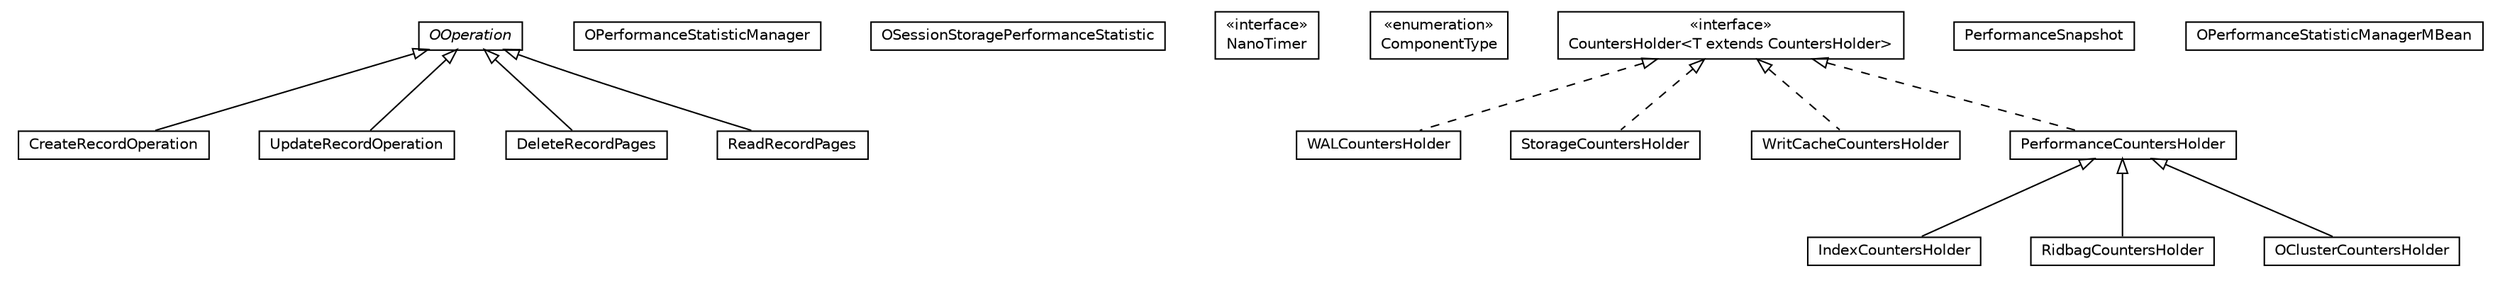 #!/usr/local/bin/dot
#
# Class diagram 
# Generated by UMLGraph version R5_6-24-gf6e263 (http://www.umlgraph.org/)
#

digraph G {
	edge [fontname="Helvetica",fontsize=10,labelfontname="Helvetica",labelfontsize=10];
	node [fontname="Helvetica",fontsize=10,shape=plaintext];
	nodesep=0.25;
	ranksep=0.5;
	// com.orientechnologies.orient.core.storage.impl.local.statistic.OOperation
	c200239 [label=<<table title="com.orientechnologies.orient.core.storage.impl.local.statistic.OOperation" border="0" cellborder="1" cellspacing="0" cellpadding="2" port="p" href="./OOperation.html">
		<tr><td><table border="0" cellspacing="0" cellpadding="1">
<tr><td align="center" balign="center"><font face="Helvetica-Oblique"> OOperation </font></td></tr>
		</table></td></tr>
		</table>>, URL="./OOperation.html", fontname="Helvetica", fontcolor="black", fontsize=10.0];
	// com.orientechnologies.orient.core.storage.impl.local.statistic.OPerformanceStatisticManager
	c200240 [label=<<table title="com.orientechnologies.orient.core.storage.impl.local.statistic.OPerformanceStatisticManager" border="0" cellborder="1" cellspacing="0" cellpadding="2" port="p" href="./OPerformanceStatisticManager.html">
		<tr><td><table border="0" cellspacing="0" cellpadding="1">
<tr><td align="center" balign="center"> OPerformanceStatisticManager </td></tr>
		</table></td></tr>
		</table>>, URL="./OPerformanceStatisticManager.html", fontname="Helvetica", fontcolor="black", fontsize=10.0];
	// com.orientechnologies.orient.core.storage.impl.local.statistic.OSessionStoragePerformanceStatistic
	c200241 [label=<<table title="com.orientechnologies.orient.core.storage.impl.local.statistic.OSessionStoragePerformanceStatistic" border="0" cellborder="1" cellspacing="0" cellpadding="2" port="p" href="./OSessionStoragePerformanceStatistic.html">
		<tr><td><table border="0" cellspacing="0" cellpadding="1">
<tr><td align="center" balign="center"> OSessionStoragePerformanceStatistic </td></tr>
		</table></td></tr>
		</table>>, URL="./OSessionStoragePerformanceStatistic.html", fontname="Helvetica", fontcolor="black", fontsize=10.0];
	// com.orientechnologies.orient.core.storage.impl.local.statistic.OSessionStoragePerformanceStatistic.NanoTimer
	c200242 [label=<<table title="com.orientechnologies.orient.core.storage.impl.local.statistic.OSessionStoragePerformanceStatistic.NanoTimer" border="0" cellborder="1" cellspacing="0" cellpadding="2" port="p" href="./OSessionStoragePerformanceStatistic.NanoTimer.html">
		<tr><td><table border="0" cellspacing="0" cellpadding="1">
<tr><td align="center" balign="center"> &#171;interface&#187; </td></tr>
<tr><td align="center" balign="center"> NanoTimer </td></tr>
		</table></td></tr>
		</table>>, URL="./OSessionStoragePerformanceStatistic.NanoTimer.html", fontname="Helvetica", fontcolor="black", fontsize=10.0];
	// com.orientechnologies.orient.core.storage.impl.local.statistic.OSessionStoragePerformanceStatistic.ComponentType
	c200243 [label=<<table title="com.orientechnologies.orient.core.storage.impl.local.statistic.OSessionStoragePerformanceStatistic.ComponentType" border="0" cellborder="1" cellspacing="0" cellpadding="2" port="p" href="./OSessionStoragePerformanceStatistic.ComponentType.html">
		<tr><td><table border="0" cellspacing="0" cellpadding="1">
<tr><td align="center" balign="center"> &#171;enumeration&#187; </td></tr>
<tr><td align="center" balign="center"> ComponentType </td></tr>
		</table></td></tr>
		</table>>, URL="./OSessionStoragePerformanceStatistic.ComponentType.html", fontname="Helvetica", fontcolor="black", fontsize=10.0];
	// com.orientechnologies.orient.core.storage.impl.local.statistic.OSessionStoragePerformanceStatistic.WALCountersHolder
	c200244 [label=<<table title="com.orientechnologies.orient.core.storage.impl.local.statistic.OSessionStoragePerformanceStatistic.WALCountersHolder" border="0" cellborder="1" cellspacing="0" cellpadding="2" port="p" href="./OSessionStoragePerformanceStatistic.WALCountersHolder.html">
		<tr><td><table border="0" cellspacing="0" cellpadding="1">
<tr><td align="center" balign="center"> WALCountersHolder </td></tr>
		</table></td></tr>
		</table>>, URL="./OSessionStoragePerformanceStatistic.WALCountersHolder.html", fontname="Helvetica", fontcolor="black", fontsize=10.0];
	// com.orientechnologies.orient.core.storage.impl.local.statistic.OSessionStoragePerformanceStatistic.StorageCountersHolder
	c200245 [label=<<table title="com.orientechnologies.orient.core.storage.impl.local.statistic.OSessionStoragePerformanceStatistic.StorageCountersHolder" border="0" cellborder="1" cellspacing="0" cellpadding="2" port="p" href="./OSessionStoragePerformanceStatistic.StorageCountersHolder.html">
		<tr><td><table border="0" cellspacing="0" cellpadding="1">
<tr><td align="center" balign="center"> StorageCountersHolder </td></tr>
		</table></td></tr>
		</table>>, URL="./OSessionStoragePerformanceStatistic.StorageCountersHolder.html", fontname="Helvetica", fontcolor="black", fontsize=10.0];
	// com.orientechnologies.orient.core.storage.impl.local.statistic.OSessionStoragePerformanceStatistic.WritCacheCountersHolder
	c200246 [label=<<table title="com.orientechnologies.orient.core.storage.impl.local.statistic.OSessionStoragePerformanceStatistic.WritCacheCountersHolder" border="0" cellborder="1" cellspacing="0" cellpadding="2" port="p" href="./OSessionStoragePerformanceStatistic.WritCacheCountersHolder.html">
		<tr><td><table border="0" cellspacing="0" cellpadding="1">
<tr><td align="center" balign="center"> WritCacheCountersHolder </td></tr>
		</table></td></tr>
		</table>>, URL="./OSessionStoragePerformanceStatistic.WritCacheCountersHolder.html", fontname="Helvetica", fontcolor="black", fontsize=10.0];
	// com.orientechnologies.orient.core.storage.impl.local.statistic.OSessionStoragePerformanceStatistic.IndexCountersHolder
	c200247 [label=<<table title="com.orientechnologies.orient.core.storage.impl.local.statistic.OSessionStoragePerformanceStatistic.IndexCountersHolder" border="0" cellborder="1" cellspacing="0" cellpadding="2" port="p" href="./OSessionStoragePerformanceStatistic.IndexCountersHolder.html">
		<tr><td><table border="0" cellspacing="0" cellpadding="1">
<tr><td align="center" balign="center"> IndexCountersHolder </td></tr>
		</table></td></tr>
		</table>>, URL="./OSessionStoragePerformanceStatistic.IndexCountersHolder.html", fontname="Helvetica", fontcolor="black", fontsize=10.0];
	// com.orientechnologies.orient.core.storage.impl.local.statistic.OSessionStoragePerformanceStatistic.RidbagCountersHolder
	c200248 [label=<<table title="com.orientechnologies.orient.core.storage.impl.local.statistic.OSessionStoragePerformanceStatistic.RidbagCountersHolder" border="0" cellborder="1" cellspacing="0" cellpadding="2" port="p" href="./OSessionStoragePerformanceStatistic.RidbagCountersHolder.html">
		<tr><td><table border="0" cellspacing="0" cellpadding="1">
<tr><td align="center" balign="center"> RidbagCountersHolder </td></tr>
		</table></td></tr>
		</table>>, URL="./OSessionStoragePerformanceStatistic.RidbagCountersHolder.html", fontname="Helvetica", fontcolor="black", fontsize=10.0];
	// com.orientechnologies.orient.core.storage.impl.local.statistic.OSessionStoragePerformanceStatistic.PerformanceCountersHolder
	c200249 [label=<<table title="com.orientechnologies.orient.core.storage.impl.local.statistic.OSessionStoragePerformanceStatistic.PerformanceCountersHolder" border="0" cellborder="1" cellspacing="0" cellpadding="2" port="p" href="./OSessionStoragePerformanceStatistic.PerformanceCountersHolder.html">
		<tr><td><table border="0" cellspacing="0" cellpadding="1">
<tr><td align="center" balign="center"> PerformanceCountersHolder </td></tr>
		</table></td></tr>
		</table>>, URL="./OSessionStoragePerformanceStatistic.PerformanceCountersHolder.html", fontname="Helvetica", fontcolor="black", fontsize=10.0];
	// com.orientechnologies.orient.core.storage.impl.local.statistic.OSessionStoragePerformanceStatistic.PerformanceSnapshot
	c200250 [label=<<table title="com.orientechnologies.orient.core.storage.impl.local.statistic.OSessionStoragePerformanceStatistic.PerformanceSnapshot" border="0" cellborder="1" cellspacing="0" cellpadding="2" port="p" href="./OSessionStoragePerformanceStatistic.PerformanceSnapshot.html">
		<tr><td><table border="0" cellspacing="0" cellpadding="1">
<tr><td align="center" balign="center"> PerformanceSnapshot </td></tr>
		</table></td></tr>
		</table>>, URL="./OSessionStoragePerformanceStatistic.PerformanceSnapshot.html", fontname="Helvetica", fontcolor="black", fontsize=10.0];
	// com.orientechnologies.orient.core.storage.impl.local.statistic.OSessionStoragePerformanceStatistic.CountersHolder<T extends com.orientechnologies.orient.core.storage.impl.local.statistic.OSessionStoragePerformanceStatistic.CountersHolder>
	c200251 [label=<<table title="com.orientechnologies.orient.core.storage.impl.local.statistic.OSessionStoragePerformanceStatistic.CountersHolder" border="0" cellborder="1" cellspacing="0" cellpadding="2" port="p" href="./OSessionStoragePerformanceStatistic.CountersHolder.html">
		<tr><td><table border="0" cellspacing="0" cellpadding="1">
<tr><td align="center" balign="center"> &#171;interface&#187; </td></tr>
<tr><td align="center" balign="center"> CountersHolder&lt;T extends CountersHolder&gt; </td></tr>
		</table></td></tr>
		</table>>, URL="./OSessionStoragePerformanceStatistic.CountersHolder.html", fontname="Helvetica", fontcolor="black", fontsize=10.0];
	// com.orientechnologies.orient.core.storage.impl.local.statistic.OPerformanceStatisticManagerMBean
	c200252 [label=<<table title="com.orientechnologies.orient.core.storage.impl.local.statistic.OPerformanceStatisticManagerMBean" border="0" cellborder="1" cellspacing="0" cellpadding="2" port="p" href="./OPerformanceStatisticManagerMBean.html">
		<tr><td><table border="0" cellspacing="0" cellpadding="1">
<tr><td align="center" balign="center"> OPerformanceStatisticManagerMBean </td></tr>
		</table></td></tr>
		</table>>, URL="./OPerformanceStatisticManagerMBean.html", fontname="Helvetica", fontcolor="black", fontsize=10.0];
	// com.orientechnologies.orient.core.storage.impl.local.statistic.OClusterCountersHolder
	c200253 [label=<<table title="com.orientechnologies.orient.core.storage.impl.local.statistic.OClusterCountersHolder" border="0" cellborder="1" cellspacing="0" cellpadding="2" port="p" href="./OClusterCountersHolder.html">
		<tr><td><table border="0" cellspacing="0" cellpadding="1">
<tr><td align="center" balign="center"> OClusterCountersHolder </td></tr>
		</table></td></tr>
		</table>>, URL="./OClusterCountersHolder.html", fontname="Helvetica", fontcolor="black", fontsize=10.0];
	// com.orientechnologies.orient.core.storage.impl.local.statistic.OClusterCountersHolder.CreateRecordOperation
	c200254 [label=<<table title="com.orientechnologies.orient.core.storage.impl.local.statistic.OClusterCountersHolder.CreateRecordOperation" border="0" cellborder="1" cellspacing="0" cellpadding="2" port="p" href="./OClusterCountersHolder.CreateRecordOperation.html">
		<tr><td><table border="0" cellspacing="0" cellpadding="1">
<tr><td align="center" balign="center"> CreateRecordOperation </td></tr>
		</table></td></tr>
		</table>>, URL="./OClusterCountersHolder.CreateRecordOperation.html", fontname="Helvetica", fontcolor="black", fontsize=10.0];
	// com.orientechnologies.orient.core.storage.impl.local.statistic.OClusterCountersHolder.UpdateRecordOperation
	c200255 [label=<<table title="com.orientechnologies.orient.core.storage.impl.local.statistic.OClusterCountersHolder.UpdateRecordOperation" border="0" cellborder="1" cellspacing="0" cellpadding="2" port="p" href="./OClusterCountersHolder.UpdateRecordOperation.html">
		<tr><td><table border="0" cellspacing="0" cellpadding="1">
<tr><td align="center" balign="center"> UpdateRecordOperation </td></tr>
		</table></td></tr>
		</table>>, URL="./OClusterCountersHolder.UpdateRecordOperation.html", fontname="Helvetica", fontcolor="black", fontsize=10.0];
	// com.orientechnologies.orient.core.storage.impl.local.statistic.OClusterCountersHolder.DeleteRecordPages
	c200256 [label=<<table title="com.orientechnologies.orient.core.storage.impl.local.statistic.OClusterCountersHolder.DeleteRecordPages" border="0" cellborder="1" cellspacing="0" cellpadding="2" port="p" href="./OClusterCountersHolder.DeleteRecordPages.html">
		<tr><td><table border="0" cellspacing="0" cellpadding="1">
<tr><td align="center" balign="center"> DeleteRecordPages </td></tr>
		</table></td></tr>
		</table>>, URL="./OClusterCountersHolder.DeleteRecordPages.html", fontname="Helvetica", fontcolor="black", fontsize=10.0];
	// com.orientechnologies.orient.core.storage.impl.local.statistic.OClusterCountersHolder.ReadRecordPages
	c200257 [label=<<table title="com.orientechnologies.orient.core.storage.impl.local.statistic.OClusterCountersHolder.ReadRecordPages" border="0" cellborder="1" cellspacing="0" cellpadding="2" port="p" href="./OClusterCountersHolder.ReadRecordPages.html">
		<tr><td><table border="0" cellspacing="0" cellpadding="1">
<tr><td align="center" balign="center"> ReadRecordPages </td></tr>
		</table></td></tr>
		</table>>, URL="./OClusterCountersHolder.ReadRecordPages.html", fontname="Helvetica", fontcolor="black", fontsize=10.0];
	//com.orientechnologies.orient.core.storage.impl.local.statistic.OSessionStoragePerformanceStatistic.WALCountersHolder implements com.orientechnologies.orient.core.storage.impl.local.statistic.OSessionStoragePerformanceStatistic.CountersHolder<T extends com.orientechnologies.orient.core.storage.impl.local.statistic.OSessionStoragePerformanceStatistic.CountersHolder>
	c200251:p -> c200244:p [dir=back,arrowtail=empty,style=dashed];
	//com.orientechnologies.orient.core.storage.impl.local.statistic.OSessionStoragePerformanceStatistic.StorageCountersHolder implements com.orientechnologies.orient.core.storage.impl.local.statistic.OSessionStoragePerformanceStatistic.CountersHolder<T extends com.orientechnologies.orient.core.storage.impl.local.statistic.OSessionStoragePerformanceStatistic.CountersHolder>
	c200251:p -> c200245:p [dir=back,arrowtail=empty,style=dashed];
	//com.orientechnologies.orient.core.storage.impl.local.statistic.OSessionStoragePerformanceStatistic.WritCacheCountersHolder implements com.orientechnologies.orient.core.storage.impl.local.statistic.OSessionStoragePerformanceStatistic.CountersHolder<T extends com.orientechnologies.orient.core.storage.impl.local.statistic.OSessionStoragePerformanceStatistic.CountersHolder>
	c200251:p -> c200246:p [dir=back,arrowtail=empty,style=dashed];
	//com.orientechnologies.orient.core.storage.impl.local.statistic.OSessionStoragePerformanceStatistic.IndexCountersHolder extends com.orientechnologies.orient.core.storage.impl.local.statistic.OSessionStoragePerformanceStatistic.PerformanceCountersHolder
	c200249:p -> c200247:p [dir=back,arrowtail=empty];
	//com.orientechnologies.orient.core.storage.impl.local.statistic.OSessionStoragePerformanceStatistic.RidbagCountersHolder extends com.orientechnologies.orient.core.storage.impl.local.statistic.OSessionStoragePerformanceStatistic.PerformanceCountersHolder
	c200249:p -> c200248:p [dir=back,arrowtail=empty];
	//com.orientechnologies.orient.core.storage.impl.local.statistic.OSessionStoragePerformanceStatistic.PerformanceCountersHolder implements com.orientechnologies.orient.core.storage.impl.local.statistic.OSessionStoragePerformanceStatistic.CountersHolder<T extends com.orientechnologies.orient.core.storage.impl.local.statistic.OSessionStoragePerformanceStatistic.CountersHolder>
	c200251:p -> c200249:p [dir=back,arrowtail=empty,style=dashed];
	//com.orientechnologies.orient.core.storage.impl.local.statistic.OClusterCountersHolder extends com.orientechnologies.orient.core.storage.impl.local.statistic.OSessionStoragePerformanceStatistic.PerformanceCountersHolder
	c200249:p -> c200253:p [dir=back,arrowtail=empty];
	//com.orientechnologies.orient.core.storage.impl.local.statistic.OClusterCountersHolder.CreateRecordOperation extends com.orientechnologies.orient.core.storage.impl.local.statistic.OOperation
	c200239:p -> c200254:p [dir=back,arrowtail=empty];
	//com.orientechnologies.orient.core.storage.impl.local.statistic.OClusterCountersHolder.UpdateRecordOperation extends com.orientechnologies.orient.core.storage.impl.local.statistic.OOperation
	c200239:p -> c200255:p [dir=back,arrowtail=empty];
	//com.orientechnologies.orient.core.storage.impl.local.statistic.OClusterCountersHolder.DeleteRecordPages extends com.orientechnologies.orient.core.storage.impl.local.statistic.OOperation
	c200239:p -> c200256:p [dir=back,arrowtail=empty];
	//com.orientechnologies.orient.core.storage.impl.local.statistic.OClusterCountersHolder.ReadRecordPages extends com.orientechnologies.orient.core.storage.impl.local.statistic.OOperation
	c200239:p -> c200257:p [dir=back,arrowtail=empty];
}

